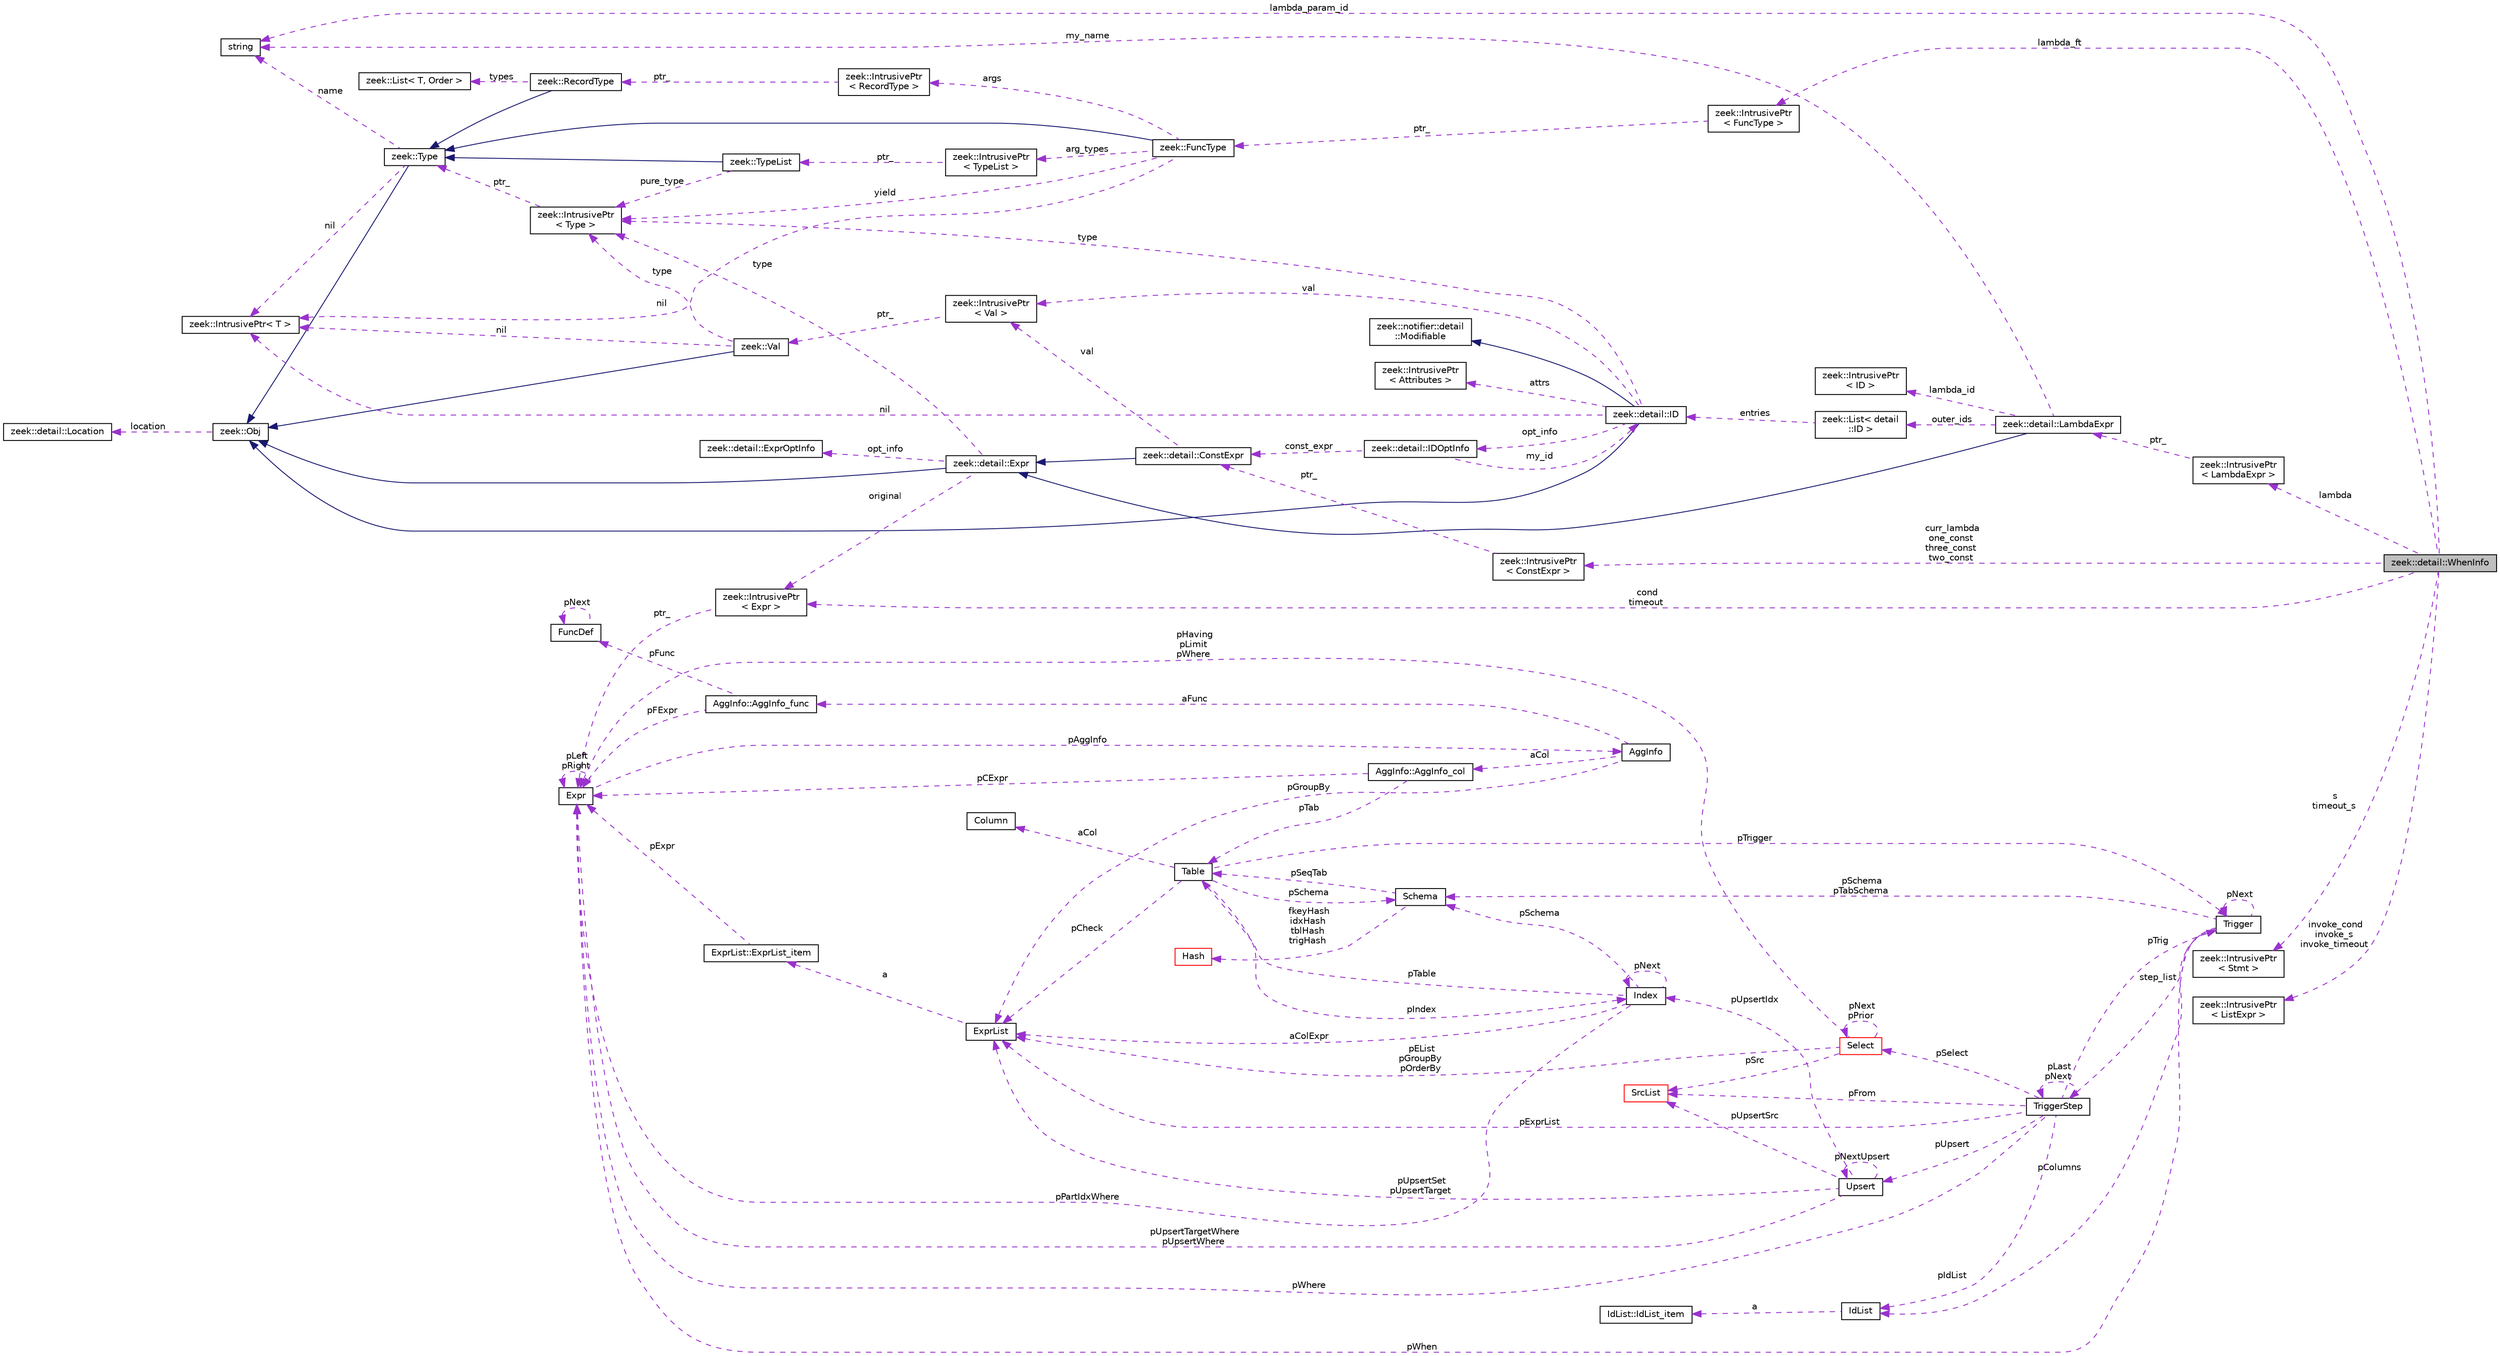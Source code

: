 digraph "zeek::detail::WhenInfo"
{
 // LATEX_PDF_SIZE
  edge [fontname="Helvetica",fontsize="10",labelfontname="Helvetica",labelfontsize="10"];
  node [fontname="Helvetica",fontsize="10",shape=record];
  rankdir="LR";
  Node1 [label="zeek::detail::WhenInfo",height=0.2,width=0.4,color="black", fillcolor="grey75", style="filled", fontcolor="black",tooltip=" "];
  Node2 -> Node1 [dir="back",color="darkorchid3",fontsize="10",style="dashed",label=" cond\ntimeout" ,fontname="Helvetica"];
  Node2 [label="zeek::IntrusivePtr\l\< Expr \>",height=0.2,width=0.4,color="black", fillcolor="white", style="filled",URL="$d6/dba/classzeek_1_1IntrusivePtr.html",tooltip=" "];
  Node3 -> Node2 [dir="back",color="darkorchid3",fontsize="10",style="dashed",label=" ptr_" ,fontname="Helvetica"];
  Node3 [label="Expr",height=0.2,width=0.4,color="black", fillcolor="white", style="filled",URL="$db/d1b/sqlite3_8c.html#d4/dfb/structExpr",tooltip=" "];
  Node3 -> Node3 [dir="back",color="darkorchid3",fontsize="10",style="dashed",label=" pLeft\npRight" ,fontname="Helvetica"];
  Node4 -> Node3 [dir="back",color="darkorchid3",fontsize="10",style="dashed",label=" pAggInfo" ,fontname="Helvetica"];
  Node4 [label="AggInfo",height=0.2,width=0.4,color="black", fillcolor="white", style="filled",URL="$db/d1b/sqlite3_8c.html#d2/dc8/structAggInfo",tooltip=" "];
  Node5 -> Node4 [dir="back",color="darkorchid3",fontsize="10",style="dashed",label=" pGroupBy" ,fontname="Helvetica"];
  Node5 [label="ExprList",height=0.2,width=0.4,color="black", fillcolor="white", style="filled",URL="$db/d1b/sqlite3_8c.html#d5/d5c/structExprList",tooltip=" "];
  Node6 -> Node5 [dir="back",color="darkorchid3",fontsize="10",style="dashed",label=" a" ,fontname="Helvetica"];
  Node6 [label="ExprList::ExprList_item",height=0.2,width=0.4,color="black", fillcolor="white", style="filled",URL="$db/d1b/sqlite3_8c.html#d8/dae/structExprList_1_1ExprList__item",tooltip=" "];
  Node3 -> Node6 [dir="back",color="darkorchid3",fontsize="10",style="dashed",label=" pExpr" ,fontname="Helvetica"];
  Node7 -> Node4 [dir="back",color="darkorchid3",fontsize="10",style="dashed",label=" aCol" ,fontname="Helvetica"];
  Node7 [label="AggInfo::AggInfo_col",height=0.2,width=0.4,color="black", fillcolor="white", style="filled",URL="$db/d1b/sqlite3_8c.html#d6/d3a/structAggInfo_1_1AggInfo__col",tooltip=" "];
  Node8 -> Node7 [dir="back",color="darkorchid3",fontsize="10",style="dashed",label=" pTab" ,fontname="Helvetica"];
  Node8 [label="Table",height=0.2,width=0.4,color="black", fillcolor="white", style="filled",URL="$db/d1b/sqlite3_8c.html#dc/dcb/structTable",tooltip=" "];
  Node9 -> Node8 [dir="back",color="darkorchid3",fontsize="10",style="dashed",label=" aCol" ,fontname="Helvetica"];
  Node9 [label="Column",height=0.2,width=0.4,color="black", fillcolor="white", style="filled",URL="$db/d1b/sqlite3_8c.html#dc/dc1/structColumn",tooltip=" "];
  Node10 -> Node8 [dir="back",color="darkorchid3",fontsize="10",style="dashed",label=" pIndex" ,fontname="Helvetica"];
  Node10 [label="Index",height=0.2,width=0.4,color="black", fillcolor="white", style="filled",URL="$db/d1b/sqlite3_8c.html#df/d86/structIndex",tooltip=" "];
  Node8 -> Node10 [dir="back",color="darkorchid3",fontsize="10",style="dashed",label=" pTable" ,fontname="Helvetica"];
  Node10 -> Node10 [dir="back",color="darkorchid3",fontsize="10",style="dashed",label=" pNext" ,fontname="Helvetica"];
  Node11 -> Node10 [dir="back",color="darkorchid3",fontsize="10",style="dashed",label=" pSchema" ,fontname="Helvetica"];
  Node11 [label="Schema",height=0.2,width=0.4,color="black", fillcolor="white", style="filled",URL="$db/d1b/sqlite3_8c.html#d8/db0/structSchema",tooltip=" "];
  Node12 -> Node11 [dir="back",color="darkorchid3",fontsize="10",style="dashed",label=" fkeyHash\nidxHash\ntblHash\ntrigHash" ,fontname="Helvetica"];
  Node12 [label="Hash",height=0.2,width=0.4,color="red", fillcolor="white", style="filled",URL="$db/d1b/sqlite3_8c.html#d1/dbe/structHash",tooltip=" "];
  Node8 -> Node11 [dir="back",color="darkorchid3",fontsize="10",style="dashed",label=" pSeqTab" ,fontname="Helvetica"];
  Node3 -> Node10 [dir="back",color="darkorchid3",fontsize="10",style="dashed",label=" pPartIdxWhere" ,fontname="Helvetica"];
  Node5 -> Node10 [dir="back",color="darkorchid3",fontsize="10",style="dashed",label=" aColExpr" ,fontname="Helvetica"];
  Node5 -> Node8 [dir="back",color="darkorchid3",fontsize="10",style="dashed",label=" pCheck" ,fontname="Helvetica"];
  Node15 -> Node8 [dir="back",color="darkorchid3",fontsize="10",style="dashed",label=" pTrigger" ,fontname="Helvetica"];
  Node15 [label="Trigger",height=0.2,width=0.4,color="black", fillcolor="white", style="filled",URL="$db/d1b/sqlite3_8c.html#dc/d15/structTrigger",tooltip=" "];
  Node3 -> Node15 [dir="back",color="darkorchid3",fontsize="10",style="dashed",label=" pWhen" ,fontname="Helvetica"];
  Node16 -> Node15 [dir="back",color="darkorchid3",fontsize="10",style="dashed",label=" pColumns" ,fontname="Helvetica"];
  Node16 [label="IdList",height=0.2,width=0.4,color="black", fillcolor="white", style="filled",URL="$db/d1b/sqlite3_8c.html#da/d69/structIdList",tooltip=" "];
  Node17 -> Node16 [dir="back",color="darkorchid3",fontsize="10",style="dashed",label=" a" ,fontname="Helvetica"];
  Node17 [label="IdList::IdList_item",height=0.2,width=0.4,color="black", fillcolor="white", style="filled",URL="$db/d1b/sqlite3_8c.html#d4/dc3/structIdList_1_1IdList__item",tooltip=" "];
  Node11 -> Node15 [dir="back",color="darkorchid3",fontsize="10",style="dashed",label=" pSchema\npTabSchema" ,fontname="Helvetica"];
  Node18 -> Node15 [dir="back",color="darkorchid3",fontsize="10",style="dashed",label=" step_list" ,fontname="Helvetica"];
  Node18 [label="TriggerStep",height=0.2,width=0.4,color="black", fillcolor="white", style="filled",URL="$db/d1b/sqlite3_8c.html#d5/da5/structTriggerStep",tooltip=" "];
  Node15 -> Node18 [dir="back",color="darkorchid3",fontsize="10",style="dashed",label=" pTrig" ,fontname="Helvetica"];
  Node19 -> Node18 [dir="back",color="darkorchid3",fontsize="10",style="dashed",label=" pSelect" ,fontname="Helvetica"];
  Node19 [label="Select",height=0.2,width=0.4,color="red", fillcolor="white", style="filled",URL="$db/d1b/sqlite3_8c.html#dd/d39/structSelect",tooltip=" "];
  Node5 -> Node19 [dir="back",color="darkorchid3",fontsize="10",style="dashed",label=" pEList\npGroupBy\npOrderBy" ,fontname="Helvetica"];
  Node20 -> Node19 [dir="back",color="darkorchid3",fontsize="10",style="dashed",label=" pSrc" ,fontname="Helvetica"];
  Node20 [label="SrcList",height=0.2,width=0.4,color="red", fillcolor="white", style="filled",URL="$db/d1b/sqlite3_8c.html#de/deb/structSrcList",tooltip=" "];
  Node3 -> Node19 [dir="back",color="darkorchid3",fontsize="10",style="dashed",label=" pHaving\npLimit\npWhere" ,fontname="Helvetica"];
  Node19 -> Node19 [dir="back",color="darkorchid3",fontsize="10",style="dashed",label=" pNext\npPrior" ,fontname="Helvetica"];
  Node20 -> Node18 [dir="back",color="darkorchid3",fontsize="10",style="dashed",label=" pFrom" ,fontname="Helvetica"];
  Node3 -> Node18 [dir="back",color="darkorchid3",fontsize="10",style="dashed",label=" pWhere" ,fontname="Helvetica"];
  Node5 -> Node18 [dir="back",color="darkorchid3",fontsize="10",style="dashed",label=" pExprList" ,fontname="Helvetica"];
  Node16 -> Node18 [dir="back",color="darkorchid3",fontsize="10",style="dashed",label=" pIdList" ,fontname="Helvetica"];
  Node27 -> Node18 [dir="back",color="darkorchid3",fontsize="10",style="dashed",label=" pUpsert" ,fontname="Helvetica"];
  Node27 [label="Upsert",height=0.2,width=0.4,color="black", fillcolor="white", style="filled",URL="$db/d1b/sqlite3_8c.html#da/d8e/structUpsert",tooltip=" "];
  Node5 -> Node27 [dir="back",color="darkorchid3",fontsize="10",style="dashed",label=" pUpsertSet\npUpsertTarget" ,fontname="Helvetica"];
  Node3 -> Node27 [dir="back",color="darkorchid3",fontsize="10",style="dashed",label=" pUpsertTargetWhere\npUpsertWhere" ,fontname="Helvetica"];
  Node27 -> Node27 [dir="back",color="darkorchid3",fontsize="10",style="dashed",label=" pNextUpsert" ,fontname="Helvetica"];
  Node10 -> Node27 [dir="back",color="darkorchid3",fontsize="10",style="dashed",label=" pUpsertIdx" ,fontname="Helvetica"];
  Node20 -> Node27 [dir="back",color="darkorchid3",fontsize="10",style="dashed",label=" pUpsertSrc" ,fontname="Helvetica"];
  Node18 -> Node18 [dir="back",color="darkorchid3",fontsize="10",style="dashed",label=" pLast\npNext" ,fontname="Helvetica"];
  Node15 -> Node15 [dir="back",color="darkorchid3",fontsize="10",style="dashed",label=" pNext" ,fontname="Helvetica"];
  Node11 -> Node8 [dir="back",color="darkorchid3",fontsize="10",style="dashed",label=" pSchema" ,fontname="Helvetica"];
  Node3 -> Node7 [dir="back",color="darkorchid3",fontsize="10",style="dashed",label=" pCExpr" ,fontname="Helvetica"];
  Node28 -> Node4 [dir="back",color="darkorchid3",fontsize="10",style="dashed",label=" aFunc" ,fontname="Helvetica"];
  Node28 [label="AggInfo::AggInfo_func",height=0.2,width=0.4,color="black", fillcolor="white", style="filled",URL="$db/d1b/sqlite3_8c.html#d3/d2e/structAggInfo_1_1AggInfo__func",tooltip=" "];
  Node3 -> Node28 [dir="back",color="darkorchid3",fontsize="10",style="dashed",label=" pFExpr" ,fontname="Helvetica"];
  Node26 -> Node28 [dir="back",color="darkorchid3",fontsize="10",style="dashed",label=" pFunc" ,fontname="Helvetica"];
  Node26 [label="FuncDef",height=0.2,width=0.4,color="black", fillcolor="white", style="filled",URL="$d1/d3a/structFuncDef.html",tooltip=" "];
  Node26 -> Node26 [dir="back",color="darkorchid3",fontsize="10",style="dashed",label=" pNext" ,fontname="Helvetica"];
  Node29 -> Node1 [dir="back",color="darkorchid3",fontsize="10",style="dashed",label=" s\ntimeout_s" ,fontname="Helvetica"];
  Node29 [label="zeek::IntrusivePtr\l\< Stmt \>",height=0.2,width=0.4,color="black", fillcolor="white", style="filled",URL="$d6/dba/classzeek_1_1IntrusivePtr.html",tooltip=" "];
  Node30 -> Node1 [dir="back",color="darkorchid3",fontsize="10",style="dashed",label=" lambda_param_id" ,fontname="Helvetica"];
  Node30 [label="string",height=0.2,width=0.4,color="black", fillcolor="white", style="filled",tooltip=" "];
  Node31 -> Node1 [dir="back",color="darkorchid3",fontsize="10",style="dashed",label=" lambda" ,fontname="Helvetica"];
  Node31 [label="zeek::IntrusivePtr\l\< LambdaExpr \>",height=0.2,width=0.4,color="black", fillcolor="white", style="filled",URL="$d6/dba/classzeek_1_1IntrusivePtr.html",tooltip=" "];
  Node32 -> Node31 [dir="back",color="darkorchid3",fontsize="10",style="dashed",label=" ptr_" ,fontname="Helvetica"];
  Node32 [label="zeek::detail::LambdaExpr",height=0.2,width=0.4,color="black", fillcolor="white", style="filled",URL="$dd/dd1/classzeek_1_1detail_1_1LambdaExpr.html",tooltip=" "];
  Node33 -> Node32 [dir="back",color="midnightblue",fontsize="10",style="solid",fontname="Helvetica"];
  Node33 [label="zeek::detail::Expr",height=0.2,width=0.4,color="black", fillcolor="white", style="filled",URL="$dc/d54/classzeek_1_1detail_1_1Expr.html",tooltip=" "];
  Node34 -> Node33 [dir="back",color="midnightblue",fontsize="10",style="solid",fontname="Helvetica"];
  Node34 [label="zeek::Obj",height=0.2,width=0.4,color="black", fillcolor="white", style="filled",URL="$dd/df1/classzeek_1_1Obj.html",tooltip=" "];
  Node35 -> Node34 [dir="back",color="darkorchid3",fontsize="10",style="dashed",label=" location" ,fontname="Helvetica"];
  Node35 [label="zeek::detail::Location",height=0.2,width=0.4,color="black", fillcolor="white", style="filled",URL="$d5/d1d/classzeek_1_1detail_1_1Location.html",tooltip=" "];
  Node36 -> Node33 [dir="back",color="darkorchid3",fontsize="10",style="dashed",label=" type" ,fontname="Helvetica"];
  Node36 [label="zeek::IntrusivePtr\l\< Type \>",height=0.2,width=0.4,color="black", fillcolor="white", style="filled",URL="$d6/dba/classzeek_1_1IntrusivePtr.html",tooltip=" "];
  Node37 -> Node36 [dir="back",color="darkorchid3",fontsize="10",style="dashed",label=" ptr_" ,fontname="Helvetica"];
  Node37 [label="zeek::Type",height=0.2,width=0.4,color="black", fillcolor="white", style="filled",URL="$d0/d4f/classzeek_1_1Type.html",tooltip=" "];
  Node34 -> Node37 [dir="back",color="midnightblue",fontsize="10",style="solid",fontname="Helvetica"];
  Node38 -> Node37 [dir="back",color="darkorchid3",fontsize="10",style="dashed",label=" nil" ,fontname="Helvetica"];
  Node38 [label="zeek::IntrusivePtr\< T \>",height=0.2,width=0.4,color="black", fillcolor="white", style="filled",URL="$d6/dba/classzeek_1_1IntrusivePtr.html",tooltip=" "];
  Node30 -> Node37 [dir="back",color="darkorchid3",fontsize="10",style="dashed",label=" name" ,fontname="Helvetica"];
  Node2 -> Node33 [dir="back",color="darkorchid3",fontsize="10",style="dashed",label=" original" ,fontname="Helvetica"];
  Node39 -> Node33 [dir="back",color="darkorchid3",fontsize="10",style="dashed",label=" opt_info" ,fontname="Helvetica"];
  Node39 [label="zeek::detail::ExprOptInfo",height=0.2,width=0.4,color="black", fillcolor="white", style="filled",URL="$d2/d12/namespacezeek_1_1detail.html#de/d9f/classzeek_1_1detail_1_1ExprOptInfo",tooltip=" "];
  Node40 -> Node32 [dir="back",color="darkorchid3",fontsize="10",style="dashed",label=" lambda_id" ,fontname="Helvetica"];
  Node40 [label="zeek::IntrusivePtr\l\< ID \>",height=0.2,width=0.4,color="black", fillcolor="white", style="filled",URL="$d6/dba/classzeek_1_1IntrusivePtr.html",tooltip=" "];
  Node41 -> Node32 [dir="back",color="darkorchid3",fontsize="10",style="dashed",label=" outer_ids" ,fontname="Helvetica"];
  Node41 [label="zeek::List\< detail\l::ID \>",height=0.2,width=0.4,color="black", fillcolor="white", style="filled",URL="$d2/d8d/classzeek_1_1List.html",tooltip=" "];
  Node42 -> Node41 [dir="back",color="darkorchid3",fontsize="10",style="dashed",label=" entries" ,fontname="Helvetica"];
  Node42 [label="zeek::detail::ID",height=0.2,width=0.4,color="black", fillcolor="white", style="filled",URL="$d1/dcf/classzeek_1_1detail_1_1ID.html",tooltip=" "];
  Node34 -> Node42 [dir="back",color="midnightblue",fontsize="10",style="solid",fontname="Helvetica"];
  Node43 -> Node42 [dir="back",color="midnightblue",fontsize="10",style="solid",fontname="Helvetica"];
  Node43 [label="zeek::notifier::detail\l::Modifiable",height=0.2,width=0.4,color="black", fillcolor="white", style="filled",URL="$d8/d87/classzeek_1_1notifier_1_1detail_1_1Modifiable.html",tooltip=" "];
  Node38 -> Node42 [dir="back",color="darkorchid3",fontsize="10",style="dashed",label=" nil" ,fontname="Helvetica"];
  Node36 -> Node42 [dir="back",color="darkorchid3",fontsize="10",style="dashed",label=" type" ,fontname="Helvetica"];
  Node44 -> Node42 [dir="back",color="darkorchid3",fontsize="10",style="dashed",label=" val" ,fontname="Helvetica"];
  Node44 [label="zeek::IntrusivePtr\l\< Val \>",height=0.2,width=0.4,color="black", fillcolor="white", style="filled",URL="$d6/dba/classzeek_1_1IntrusivePtr.html",tooltip=" "];
  Node45 -> Node44 [dir="back",color="darkorchid3",fontsize="10",style="dashed",label=" ptr_" ,fontname="Helvetica"];
  Node45 [label="zeek::Val",height=0.2,width=0.4,color="black", fillcolor="white", style="filled",URL="$de/d49/classzeek_1_1Val.html",tooltip=" "];
  Node34 -> Node45 [dir="back",color="midnightblue",fontsize="10",style="solid",fontname="Helvetica"];
  Node38 -> Node45 [dir="back",color="darkorchid3",fontsize="10",style="dashed",label=" nil" ,fontname="Helvetica"];
  Node36 -> Node45 [dir="back",color="darkorchid3",fontsize="10",style="dashed",label=" type" ,fontname="Helvetica"];
  Node46 -> Node42 [dir="back",color="darkorchid3",fontsize="10",style="dashed",label=" attrs" ,fontname="Helvetica"];
  Node46 [label="zeek::IntrusivePtr\l\< Attributes \>",height=0.2,width=0.4,color="black", fillcolor="white", style="filled",URL="$d6/dba/classzeek_1_1IntrusivePtr.html",tooltip=" "];
  Node47 -> Node42 [dir="back",color="darkorchid3",fontsize="10",style="dashed",label=" opt_info" ,fontname="Helvetica"];
  Node47 [label="zeek::detail::IDOptInfo",height=0.2,width=0.4,color="black", fillcolor="white", style="filled",URL="$dd/dcb/classzeek_1_1detail_1_1IDOptInfo.html",tooltip=" "];
  Node48 -> Node47 [dir="back",color="darkorchid3",fontsize="10",style="dashed",label=" const_expr" ,fontname="Helvetica"];
  Node48 [label="zeek::detail::ConstExpr",height=0.2,width=0.4,color="black", fillcolor="white", style="filled",URL="$db/db7/classzeek_1_1detail_1_1ConstExpr.html",tooltip=" "];
  Node33 -> Node48 [dir="back",color="midnightblue",fontsize="10",style="solid",fontname="Helvetica"];
  Node44 -> Node48 [dir="back",color="darkorchid3",fontsize="10",style="dashed",label=" val" ,fontname="Helvetica"];
  Node42 -> Node47 [dir="back",color="darkorchid3",fontsize="10",style="dashed",label=" my_id" ,fontname="Helvetica"];
  Node30 -> Node32 [dir="back",color="darkorchid3",fontsize="10",style="dashed",label=" my_name" ,fontname="Helvetica"];
  Node49 -> Node1 [dir="back",color="darkorchid3",fontsize="10",style="dashed",label=" lambda_ft" ,fontname="Helvetica"];
  Node49 [label="zeek::IntrusivePtr\l\< FuncType \>",height=0.2,width=0.4,color="black", fillcolor="white", style="filled",URL="$d6/dba/classzeek_1_1IntrusivePtr.html",tooltip=" "];
  Node50 -> Node49 [dir="back",color="darkorchid3",fontsize="10",style="dashed",label=" ptr_" ,fontname="Helvetica"];
  Node50 [label="zeek::FuncType",height=0.2,width=0.4,color="black", fillcolor="white", style="filled",URL="$da/ddd/classzeek_1_1FuncType.html",tooltip=" "];
  Node37 -> Node50 [dir="back",color="midnightblue",fontsize="10",style="solid",fontname="Helvetica"];
  Node38 -> Node50 [dir="back",color="darkorchid3",fontsize="10",style="dashed",label=" nil" ,fontname="Helvetica"];
  Node51 -> Node50 [dir="back",color="darkorchid3",fontsize="10",style="dashed",label=" args" ,fontname="Helvetica"];
  Node51 [label="zeek::IntrusivePtr\l\< RecordType \>",height=0.2,width=0.4,color="black", fillcolor="white", style="filled",URL="$d6/dba/classzeek_1_1IntrusivePtr.html",tooltip=" "];
  Node52 -> Node51 [dir="back",color="darkorchid3",fontsize="10",style="dashed",label=" ptr_" ,fontname="Helvetica"];
  Node52 [label="zeek::RecordType",height=0.2,width=0.4,color="black", fillcolor="white", style="filled",URL="$df/d5b/classzeek_1_1RecordType.html",tooltip=" "];
  Node37 -> Node52 [dir="back",color="midnightblue",fontsize="10",style="solid",fontname="Helvetica"];
  Node53 -> Node52 [dir="back",color="darkorchid3",fontsize="10",style="dashed",label=" types" ,fontname="Helvetica"];
  Node53 [label="zeek::List\< T, Order \>",height=0.2,width=0.4,color="black", fillcolor="white", style="filled",URL="$d2/d8d/classzeek_1_1List.html",tooltip=" "];
  Node54 -> Node50 [dir="back",color="darkorchid3",fontsize="10",style="dashed",label=" arg_types" ,fontname="Helvetica"];
  Node54 [label="zeek::IntrusivePtr\l\< TypeList \>",height=0.2,width=0.4,color="black", fillcolor="white", style="filled",URL="$d6/dba/classzeek_1_1IntrusivePtr.html",tooltip=" "];
  Node55 -> Node54 [dir="back",color="darkorchid3",fontsize="10",style="dashed",label=" ptr_" ,fontname="Helvetica"];
  Node55 [label="zeek::TypeList",height=0.2,width=0.4,color="black", fillcolor="white", style="filled",URL="$da/d8e/classzeek_1_1TypeList.html",tooltip=" "];
  Node37 -> Node55 [dir="back",color="midnightblue",fontsize="10",style="solid",fontname="Helvetica"];
  Node36 -> Node55 [dir="back",color="darkorchid3",fontsize="10",style="dashed",label=" pure_type" ,fontname="Helvetica"];
  Node36 -> Node50 [dir="back",color="darkorchid3",fontsize="10",style="dashed",label=" yield" ,fontname="Helvetica"];
  Node56 -> Node1 [dir="back",color="darkorchid3",fontsize="10",style="dashed",label=" curr_lambda\none_const\nthree_const\ntwo_const" ,fontname="Helvetica"];
  Node56 [label="zeek::IntrusivePtr\l\< ConstExpr \>",height=0.2,width=0.4,color="black", fillcolor="white", style="filled",URL="$d6/dba/classzeek_1_1IntrusivePtr.html",tooltip=" "];
  Node48 -> Node56 [dir="back",color="darkorchid3",fontsize="10",style="dashed",label=" ptr_" ,fontname="Helvetica"];
  Node57 -> Node1 [dir="back",color="darkorchid3",fontsize="10",style="dashed",label=" invoke_cond\ninvoke_s\ninvoke_timeout" ,fontname="Helvetica"];
  Node57 [label="zeek::IntrusivePtr\l\< ListExpr \>",height=0.2,width=0.4,color="black", fillcolor="white", style="filled",URL="$d6/dba/classzeek_1_1IntrusivePtr.html",tooltip=" "];
}
